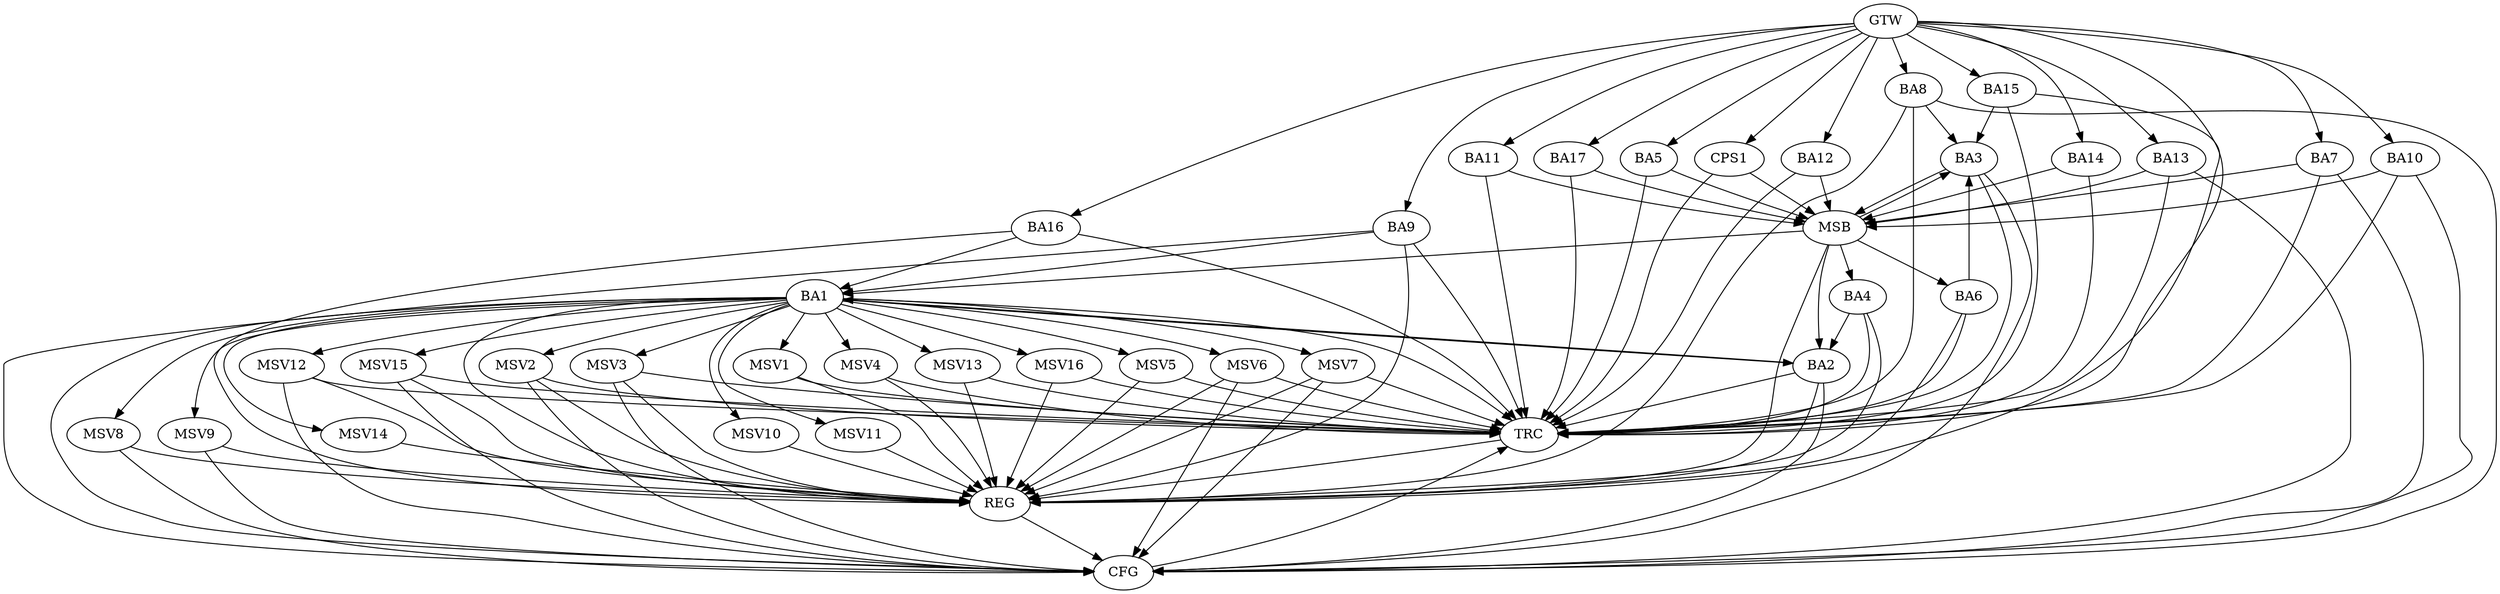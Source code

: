 strict digraph G {
  BA1 [ label="BA1" ];
  BA2 [ label="BA2" ];
  BA3 [ label="BA3" ];
  BA4 [ label="BA4" ];
  BA5 [ label="BA5" ];
  BA6 [ label="BA6" ];
  BA7 [ label="BA7" ];
  BA8 [ label="BA8" ];
  BA9 [ label="BA9" ];
  BA10 [ label="BA10" ];
  BA11 [ label="BA11" ];
  BA12 [ label="BA12" ];
  BA13 [ label="BA13" ];
  BA14 [ label="BA14" ];
  BA15 [ label="BA15" ];
  BA16 [ label="BA16" ];
  BA17 [ label="BA17" ];
  CPS1 [ label="CPS1" ];
  GTW [ label="GTW" ];
  REG [ label="REG" ];
  MSB [ label="MSB" ];
  CFG [ label="CFG" ];
  TRC [ label="TRC" ];
  MSV1 [ label="MSV1" ];
  MSV2 [ label="MSV2" ];
  MSV3 [ label="MSV3" ];
  MSV4 [ label="MSV4" ];
  MSV5 [ label="MSV5" ];
  MSV6 [ label="MSV6" ];
  MSV7 [ label="MSV7" ];
  MSV8 [ label="MSV8" ];
  MSV9 [ label="MSV9" ];
  MSV10 [ label="MSV10" ];
  MSV11 [ label="MSV11" ];
  MSV12 [ label="MSV12" ];
  MSV13 [ label="MSV13" ];
  MSV14 [ label="MSV14" ];
  MSV15 [ label="MSV15" ];
  MSV16 [ label="MSV16" ];
  BA1 -> BA2;
  BA2 -> BA1;
  BA4 -> BA2;
  BA6 -> BA3;
  BA8 -> BA3;
  BA9 -> BA1;
  BA15 -> BA3;
  BA16 -> BA1;
  GTW -> BA5;
  GTW -> BA7;
  GTW -> BA8;
  GTW -> BA9;
  GTW -> BA10;
  GTW -> BA11;
  GTW -> BA12;
  GTW -> BA13;
  GTW -> BA14;
  GTW -> BA15;
  GTW -> BA16;
  GTW -> BA17;
  GTW -> CPS1;
  BA1 -> REG;
  BA2 -> REG;
  BA4 -> REG;
  BA6 -> REG;
  BA8 -> REG;
  BA9 -> REG;
  BA15 -> REG;
  BA16 -> REG;
  BA3 -> MSB;
  MSB -> BA1;
  MSB -> REG;
  BA5 -> MSB;
  BA7 -> MSB;
  MSB -> BA6;
  BA10 -> MSB;
  BA11 -> MSB;
  MSB -> BA2;
  BA12 -> MSB;
  BA13 -> MSB;
  MSB -> BA3;
  BA14 -> MSB;
  BA17 -> MSB;
  CPS1 -> MSB;
  MSB -> BA4;
  BA7 -> CFG;
  BA2 -> CFG;
  BA1 -> CFG;
  BA9 -> CFG;
  BA3 -> CFG;
  BA8 -> CFG;
  BA13 -> CFG;
  BA10 -> CFG;
  REG -> CFG;
  BA1 -> TRC;
  BA2 -> TRC;
  BA3 -> TRC;
  BA4 -> TRC;
  BA5 -> TRC;
  BA6 -> TRC;
  BA7 -> TRC;
  BA8 -> TRC;
  BA9 -> TRC;
  BA10 -> TRC;
  BA11 -> TRC;
  BA12 -> TRC;
  BA13 -> TRC;
  BA14 -> TRC;
  BA15 -> TRC;
  BA16 -> TRC;
  BA17 -> TRC;
  CPS1 -> TRC;
  GTW -> TRC;
  CFG -> TRC;
  TRC -> REG;
  BA1 -> MSV1;
  MSV1 -> REG;
  MSV1 -> TRC;
  BA1 -> MSV2;
  MSV2 -> REG;
  MSV2 -> TRC;
  MSV2 -> CFG;
  BA1 -> MSV3;
  MSV3 -> REG;
  MSV3 -> TRC;
  MSV3 -> CFG;
  BA1 -> MSV4;
  BA1 -> MSV5;
  MSV4 -> REG;
  MSV4 -> TRC;
  MSV5 -> REG;
  MSV5 -> TRC;
  BA1 -> MSV6;
  MSV6 -> REG;
  MSV6 -> TRC;
  MSV6 -> CFG;
  BA1 -> MSV7;
  MSV7 -> REG;
  MSV7 -> TRC;
  MSV7 -> CFG;
  BA1 -> MSV8;
  MSV8 -> REG;
  MSV8 -> CFG;
  BA1 -> MSV9;
  MSV9 -> REG;
  MSV9 -> CFG;
  BA1 -> MSV10;
  BA1 -> MSV11;
  MSV10 -> REG;
  MSV11 -> REG;
  BA1 -> MSV12;
  MSV12 -> REG;
  MSV12 -> TRC;
  MSV12 -> CFG;
  BA1 -> MSV13;
  BA1 -> MSV14;
  MSV13 -> REG;
  MSV13 -> TRC;
  MSV14 -> REG;
  BA1 -> MSV15;
  BA1 -> MSV16;
  MSV15 -> REG;
  MSV15 -> TRC;
  MSV15 -> CFG;
  MSV16 -> REG;
  MSV16 -> TRC;
}
